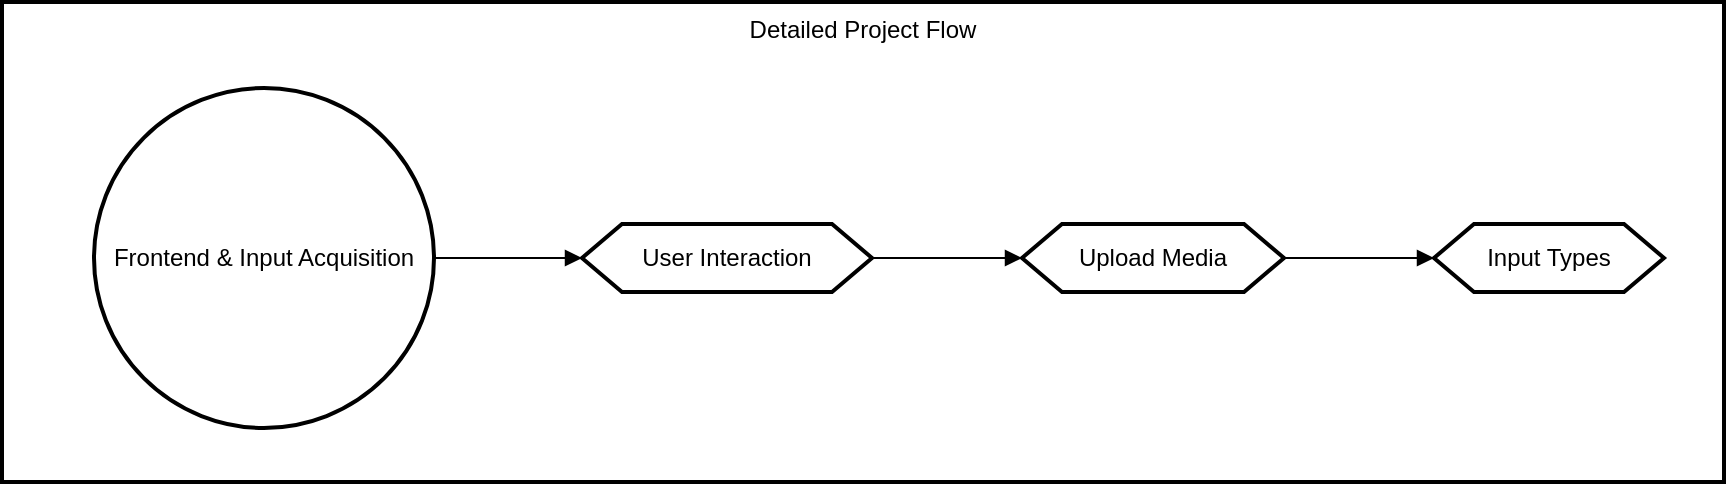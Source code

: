 <mxfile version="24.8.0">
  <diagram name="Page-1" id="vzkklE_Jtss3xE8JcJjk">
    <mxGraphModel>
      <root>
        <mxCell id="0" />
        <mxCell id="1" parent="0" />
        <mxCell id="2" value="Detailed Project Flow" style="whiteSpace=wrap;strokeWidth=2;verticalAlign=top;" vertex="1" parent="1">
          <mxGeometry x="8" y="8" width="861" height="240" as="geometry" />
        </mxCell>
        <mxCell id="3" value="Frontend &amp; Input Acquisition" style="ellipse;aspect=fixed;strokeWidth=2;whiteSpace=wrap;" vertex="1" parent="2">
          <mxGeometry x="46" y="43" width="170" height="170" as="geometry" />
        </mxCell>
        <mxCell id="4" value="User Interaction" style="shape=hexagon;perimeter=hexagonPerimeter2;fixedSize=1;strokeWidth=2;whiteSpace=wrap;" vertex="1" parent="2">
          <mxGeometry x="290" y="111" width="145" height="34" as="geometry" />
        </mxCell>
        <mxCell id="5" value="Upload Media" style="shape=hexagon;perimeter=hexagonPerimeter2;fixedSize=1;strokeWidth=2;whiteSpace=wrap;" vertex="1" parent="2">
          <mxGeometry x="510" y="111" width="131" height="34" as="geometry" />
        </mxCell>
        <mxCell id="6" value="Input Types" style="shape=hexagon;perimeter=hexagonPerimeter2;fixedSize=1;strokeWidth=2;whiteSpace=wrap;" vertex="1" parent="2">
          <mxGeometry x="716" y="111" width="115" height="34" as="geometry" />
        </mxCell>
        <mxCell id="7" value="" style="curved=1;startArrow=none;endArrow=block;exitX=1;exitY=0.5;entryX=0;entryY=0.5;" edge="1" parent="2" source="3" target="4">
          <mxGeometry relative="1" as="geometry">
            <Array as="points" />
          </mxGeometry>
        </mxCell>
        <mxCell id="8" value="" style="curved=1;startArrow=none;endArrow=block;exitX=1;exitY=0.5;entryX=0;entryY=0.5;" edge="1" parent="2" source="4" target="5">
          <mxGeometry relative="1" as="geometry">
            <Array as="points" />
          </mxGeometry>
        </mxCell>
        <mxCell id="9" value="" style="curved=1;startArrow=none;endArrow=block;exitX=1;exitY=0.5;entryX=0;entryY=0.5;" edge="1" parent="2" source="5" target="6">
          <mxGeometry relative="1" as="geometry">
            <Array as="points" />
          </mxGeometry>
        </mxCell>
      </root>
    </mxGraphModel>
  </diagram>
</mxfile>
